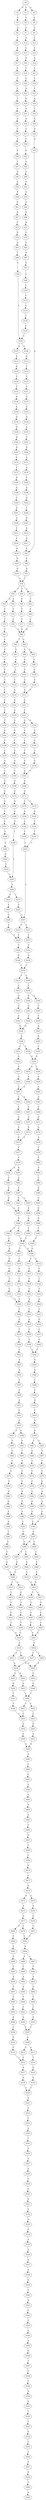strict digraph  {
	S0 -> S1 [ label = T ];
	S0 -> S2 [ label = G ];
	S0 -> S3 [ label = G ];
	S1 -> S4 [ label = C ];
	S2 -> S5 [ label = C ];
	S3 -> S6 [ label = A ];
	S4 -> S7 [ label = C ];
	S5 -> S8 [ label = G ];
	S6 -> S9 [ label = C ];
	S7 -> S10 [ label = A ];
	S8 -> S11 [ label = T ];
	S9 -> S12 [ label = C ];
	S10 -> S13 [ label = C ];
	S11 -> S14 [ label = G ];
	S12 -> S15 [ label = A ];
	S13 -> S16 [ label = G ];
	S14 -> S17 [ label = A ];
	S15 -> S18 [ label = A ];
	S16 -> S19 [ label = T ];
	S17 -> S20 [ label = C ];
	S18 -> S21 [ label = A ];
	S19 -> S22 [ label = A ];
	S20 -> S23 [ label = T ];
	S21 -> S24 [ label = T ];
	S22 -> S25 [ label = A ];
	S23 -> S26 [ label = C ];
	S24 -> S27 [ label = T ];
	S25 -> S28 [ label = G ];
	S26 -> S29 [ label = T ];
	S27 -> S30 [ label = A ];
	S28 -> S31 [ label = A ];
	S29 -> S32 [ label = C ];
	S30 -> S33 [ label = C ];
	S31 -> S34 [ label = A ];
	S32 -> S35 [ label = G ];
	S33 -> S36 [ label = G ];
	S34 -> S37 [ label = C ];
	S35 -> S38 [ label = C ];
	S36 -> S39 [ label = A ];
	S37 -> S40 [ label = C ];
	S38 -> S41 [ label = A ];
	S39 -> S42 [ label = G ];
	S40 -> S43 [ label = A ];
	S41 -> S44 [ label = C ];
	S42 -> S45 [ label = A ];
	S43 -> S46 [ label = G ];
	S44 -> S47 [ label = T ];
	S45 -> S48 [ label = G ];
	S46 -> S49 [ label = C ];
	S47 -> S50 [ label = G ];
	S48 -> S51 [ label = G ];
	S49 -> S52 [ label = G ];
	S50 -> S53 [ label = G ];
	S51 -> S54 [ label = T ];
	S52 -> S55 [ label = A ];
	S53 -> S56 [ label = T ];
	S54 -> S57 [ label = A ];
	S54 -> S58 [ label = C ];
	S54 -> S59 [ label = T ];
	S55 -> S60 [ label = A ];
	S56 -> S61 [ label = G ];
	S57 -> S62 [ label = C ];
	S58 -> S63 [ label = G ];
	S58 -> S64 [ label = C ];
	S59 -> S65 [ label = C ];
	S60 -> S66 [ label = G ];
	S61 -> S67 [ label = G ];
	S62 -> S68 [ label = C ];
	S63 -> S69 [ label = T ];
	S64 -> S70 [ label = C ];
	S65 -> S71 [ label = C ];
	S66 -> S72 [ label = A ];
	S67 -> S73 [ label = T ];
	S68 -> S74 [ label = C ];
	S69 -> S75 [ label = T ];
	S70 -> S76 [ label = C ];
	S71 -> S77 [ label = C ];
	S72 -> S78 [ label = C ];
	S73 -> S79 [ label = G ];
	S74 -> S80 [ label = G ];
	S75 -> S81 [ label = T ];
	S76 -> S80 [ label = G ];
	S77 -> S80 [ label = G ];
	S78 -> S82 [ label = A ];
	S79 -> S83 [ label = A ];
	S80 -> S84 [ label = A ];
	S80 -> S85 [ label = T ];
	S81 -> S86 [ label = C ];
	S82 -> S87 [ label = A ];
	S83 -> S88 [ label = T ];
	S84 -> S89 [ label = G ];
	S84 -> S90 [ label = A ];
	S85 -> S91 [ label = G ];
	S86 -> S92 [ label = C ];
	S87 -> S93 [ label = G ];
	S88 -> S94 [ label = C ];
	S89 -> S95 [ label = A ];
	S90 -> S96 [ label = A ];
	S91 -> S97 [ label = G ];
	S92 -> S98 [ label = C ];
	S93 -> S99 [ label = C ];
	S94 -> S100 [ label = C ];
	S95 -> S101 [ label = G ];
	S96 -> S102 [ label = G ];
	S97 -> S103 [ label = A ];
	S98 -> S104 [ label = T ];
	S99 -> S105 [ label = C ];
	S100 -> S106 [ label = C ];
	S100 -> S107 [ label = G ];
	S101 -> S108 [ label = A ];
	S102 -> S109 [ label = A ];
	S103 -> S110 [ label = C ];
	S104 -> S111 [ label = T ];
	S105 -> S112 [ label = T ];
	S106 -> S113 [ label = G ];
	S107 -> S114 [ label = A ];
	S108 -> S115 [ label = A ];
	S109 -> S115 [ label = A ];
	S110 -> S116 [ label = A ];
	S111 -> S117 [ label = T ];
	S112 -> S118 [ label = A ];
	S113 -> S119 [ label = T ];
	S114 -> S120 [ label = A ];
	S115 -> S121 [ label = G ];
	S116 -> S122 [ label = G ];
	S117 -> S123 [ label = C ];
	S118 -> S124 [ label = T ];
	S119 -> S125 [ label = C ];
	S120 -> S126 [ label = C ];
	S121 -> S127 [ label = T ];
	S122 -> S128 [ label = A ];
	S123 -> S129 [ label = C ];
	S124 -> S130 [ label = C ];
	S125 -> S131 [ label = C ];
	S126 -> S132 [ label = C ];
	S127 -> S133 [ label = A ];
	S127 -> S134 [ label = G ];
	S128 -> S135 [ label = A ];
	S129 -> S136 [ label = T ];
	S130 -> S100 [ label = C ];
	S131 -> S137 [ label = G ];
	S132 -> S138 [ label = G ];
	S133 -> S139 [ label = C ];
	S134 -> S140 [ label = A ];
	S135 -> S141 [ label = G ];
	S136 -> S142 [ label = A ];
	S137 -> S143 [ label = G ];
	S138 -> S144 [ label = A ];
	S139 -> S145 [ label = C ];
	S140 -> S146 [ label = C ];
	S141 -> S147 [ label = T ];
	S142 -> S148 [ label = T ];
	S143 -> S149 [ label = G ];
	S144 -> S150 [ label = G ];
	S145 -> S151 [ label = T ];
	S146 -> S152 [ label = T ];
	S147 -> S153 [ label = A ];
	S148 -> S154 [ label = C ];
	S149 -> S155 [ label = A ];
	S150 -> S156 [ label = G ];
	S151 -> S157 [ label = A ];
	S152 -> S158 [ label = A ];
	S153 -> S159 [ label = G ];
	S154 -> S160 [ label = G ];
	S155 -> S161 [ label = C ];
	S156 -> S162 [ label = G ];
	S157 -> S163 [ label = A ];
	S158 -> S163 [ label = A ];
	S159 -> S164 [ label = C ];
	S160 -> S165 [ label = C ];
	S161 -> S166 [ label = G ];
	S162 -> S167 [ label = G ];
	S163 -> S168 [ label = A ];
	S164 -> S169 [ label = G ];
	S165 -> S170 [ label = A ];
	S166 -> S171 [ label = A ];
	S167 -> S172 [ label = C ];
	S168 -> S173 [ label = G ];
	S169 -> S174 [ label = A ];
	S170 -> S175 [ label = A ];
	S171 -> S176 [ label = A ];
	S172 -> S177 [ label = T ];
	S173 -> S178 [ label = C ];
	S173 -> S179 [ label = T ];
	S174 -> S180 [ label = G ];
	S175 -> S181 [ label = C ];
	S176 -> S182 [ label = T ];
	S177 -> S183 [ label = G ];
	S178 -> S184 [ label = A ];
	S179 -> S185 [ label = A ];
	S180 -> S186 [ label = A ];
	S181 -> S187 [ label = T ];
	S182 -> S188 [ label = A ];
	S183 -> S189 [ label = G ];
	S184 -> S190 [ label = T ];
	S185 -> S191 [ label = T ];
	S186 -> S192 [ label = G ];
	S187 -> S193 [ label = C ];
	S188 -> S194 [ label = G ];
	S189 -> S195 [ label = T ];
	S190 -> S196 [ label = T ];
	S191 -> S197 [ label = T ];
	S192 -> S198 [ label = T ];
	S193 -> S199 [ label = C ];
	S194 -> S200 [ label = T ];
	S195 -> S201 [ label = G ];
	S196 -> S202 [ label = C ];
	S197 -> S202 [ label = C ];
	S198 -> S203 [ label = T ];
	S199 -> S204 [ label = A ];
	S200 -> S205 [ label = G ];
	S201 -> S206 [ label = A ];
	S202 -> S207 [ label = C ];
	S203 -> S208 [ label = T ];
	S204 -> S209 [ label = G ];
	S205 -> S210 [ label = A ];
	S206 -> S211 [ label = C ];
	S207 -> S212 [ label = T ];
	S207 -> S213 [ label = C ];
	S208 -> S214 [ label = C ];
	S208 -> S215 [ label = T ];
	S209 -> S216 [ label = T ];
	S210 -> S217 [ label = G ];
	S211 -> S218 [ label = C ];
	S212 -> S219 [ label = T ];
	S213 -> S220 [ label = T ];
	S214 -> S221 [ label = C ];
	S215 -> S222 [ label = C ];
	S216 -> S203 [ label = T ];
	S217 -> S45 [ label = A ];
	S218 -> S223 [ label = A ];
	S219 -> S224 [ label = T ];
	S220 -> S225 [ label = T ];
	S221 -> S226 [ label = C ];
	S222 -> S207 [ label = C ];
	S223 -> S227 [ label = G ];
	S224 -> S228 [ label = G ];
	S225 -> S229 [ label = G ];
	S226 -> S230 [ label = C ];
	S227 -> S231 [ label = G ];
	S228 -> S232 [ label = T ];
	S229 -> S232 [ label = T ];
	S230 -> S220 [ label = T ];
	S231 -> S54 [ label = T ];
	S232 -> S233 [ label = C ];
	S232 -> S234 [ label = T ];
	S233 -> S235 [ label = C ];
	S234 -> S236 [ label = T ];
	S235 -> S237 [ label = G ];
	S236 -> S238 [ label = G ];
	S236 -> S239 [ label = A ];
	S237 -> S240 [ label = A ];
	S238 -> S241 [ label = A ];
	S239 -> S242 [ label = C ];
	S240 -> S243 [ label = C ];
	S241 -> S244 [ label = C ];
	S242 -> S245 [ label = T ];
	S243 -> S246 [ label = G ];
	S244 -> S246 [ label = G ];
	S245 -> S247 [ label = G ];
	S246 -> S248 [ label = G ];
	S247 -> S249 [ label = G ];
	S248 -> S250 [ label = T ];
	S248 -> S251 [ label = C ];
	S249 -> S252 [ label = T ];
	S250 -> S253 [ label = G ];
	S251 -> S254 [ label = G ];
	S252 -> S253 [ label = G ];
	S253 -> S255 [ label = A ];
	S253 -> S256 [ label = T ];
	S254 -> S257 [ label = A ];
	S255 -> S258 [ label = A ];
	S256 -> S259 [ label = C ];
	S257 -> S260 [ label = A ];
	S258 -> S261 [ label = A ];
	S259 -> S262 [ label = A ];
	S260 -> S261 [ label = A ];
	S261 -> S263 [ label = C ];
	S261 -> S264 [ label = A ];
	S262 -> S265 [ label = A ];
	S263 -> S266 [ label = C ];
	S264 -> S267 [ label = C ];
	S265 -> S268 [ label = C ];
	S266 -> S269 [ label = A ];
	S267 -> S270 [ label = A ];
	S268 -> S271 [ label = G ];
	S269 -> S272 [ label = A ];
	S270 -> S273 [ label = A ];
	S271 -> S274 [ label = A ];
	S272 -> S275 [ label = G ];
	S273 -> S275 [ label = G ];
	S274 -> S276 [ label = A ];
	S275 -> S277 [ label = T ];
	S276 -> S278 [ label = T ];
	S277 -> S279 [ label = C ];
	S278 -> S280 [ label = C ];
	S279 -> S281 [ label = G ];
	S279 -> S282 [ label = A ];
	S280 -> S283 [ label = A ];
	S281 -> S284 [ label = A ];
	S282 -> S285 [ label = A ];
	S283 -> S286 [ label = C ];
	S284 -> S287 [ label = A ];
	S285 -> S288 [ label = A ];
	S286 -> S289 [ label = G ];
	S287 -> S290 [ label = A ];
	S287 -> S291 [ label = G ];
	S288 -> S292 [ label = G ];
	S289 -> S293 [ label = G ];
	S290 -> S294 [ label = A ];
	S291 -> S295 [ label = A ];
	S292 -> S295 [ label = A ];
	S293 -> S296 [ label = G ];
	S294 -> S297 [ label = G ];
	S295 -> S298 [ label = G ];
	S296 -> S299 [ label = G ];
	S297 -> S300 [ label = T ];
	S298 -> S301 [ label = T ];
	S298 -> S302 [ label = C ];
	S299 -> S303 [ label = T ];
	S300 -> S304 [ label = C ];
	S301 -> S304 [ label = C ];
	S302 -> S305 [ label = C ];
	S303 -> S306 [ label = C ];
	S304 -> S307 [ label = T ];
	S304 -> S308 [ label = G ];
	S305 -> S309 [ label = G ];
	S306 -> S308 [ label = G ];
	S307 -> S310 [ label = C ];
	S308 -> S311 [ label = A ];
	S308 -> S312 [ label = T ];
	S309 -> S313 [ label = G ];
	S310 -> S314 [ label = C ];
	S311 -> S315 [ label = C ];
	S312 -> S316 [ label = C ];
	S313 -> S317 [ label = C ];
	S314 -> S318 [ label = T ];
	S315 -> S319 [ label = T ];
	S316 -> S320 [ label = T ];
	S317 -> S321 [ label = T ];
	S318 -> S322 [ label = C ];
	S319 -> S323 [ label = T ];
	S320 -> S324 [ label = T ];
	S321 -> S325 [ label = C ];
	S322 -> S326 [ label = A ];
	S323 -> S327 [ label = A ];
	S324 -> S328 [ label = G ];
	S325 -> S326 [ label = A ];
	S326 -> S329 [ label = C ];
	S327 -> S330 [ label = T ];
	S328 -> S331 [ label = C ];
	S329 -> S332 [ label = G ];
	S330 -> S333 [ label = G ];
	S331 -> S334 [ label = G ];
	S332 -> S335 [ label = T ];
	S333 -> S336 [ label = C ];
	S334 -> S337 [ label = C ];
	S335 -> S338 [ label = C ];
	S336 -> S339 [ label = C ];
	S337 -> S340 [ label = C ];
	S338 -> S341 [ label = T ];
	S339 -> S342 [ label = C ];
	S340 -> S342 [ label = C ];
	S341 -> S343 [ label = A ];
	S342 -> S344 [ label = G ];
	S343 -> S345 [ label = A ];
	S344 -> S346 [ label = A ];
	S345 -> S347 [ label = T ];
	S346 -> S348 [ label = C ];
	S347 -> S349 [ label = T ];
	S348 -> S350 [ label = C ];
	S349 -> S351 [ label = A ];
	S350 -> S352 [ label = G ];
	S351 -> S353 [ label = C ];
	S352 -> S354 [ label = T ];
	S353 -> S355 [ label = G ];
	S354 -> S356 [ label = A ];
	S355 -> S357 [ label = A ];
	S355 -> S358 [ label = G ];
	S356 -> S359 [ label = G ];
	S357 -> S360 [ label = C ];
	S358 -> S361 [ label = C ];
	S359 -> S362 [ label = T ];
	S359 -> S363 [ label = C ];
	S360 -> S364 [ label = A ];
	S361 -> S365 [ label = T ];
	S362 -> S366 [ label = A ];
	S363 -> S367 [ label = A ];
	S364 -> S368 [ label = T ];
	S365 -> S369 [ label = T ];
	S366 -> S370 [ label = T ];
	S367 -> S371 [ label = T ];
	S368 -> S372 [ label = A ];
	S369 -> S373 [ label = C ];
	S370 -> S374 [ label = C ];
	S371 -> S375 [ label = C ];
	S372 -> S376 [ label = C ];
	S373 -> S377 [ label = C ];
	S374 -> S378 [ label = C ];
	S375 -> S379 [ label = G ];
	S376 -> S380 [ label = G ];
	S377 -> S381 [ label = G ];
	S378 -> S382 [ label = A ];
	S379 -> S383 [ label = A ];
	S380 -> S384 [ label = G ];
	S381 -> S385 [ label = A ];
	S382 -> S386 [ label = G ];
	S383 -> S387 [ label = G ];
	S384 -> S388 [ label = A ];
	S385 -> S389 [ label = A ];
	S386 -> S390 [ label = A ];
	S387 -> S391 [ label = A ];
	S388 -> S392 [ label = A ];
	S389 -> S393 [ label = A ];
	S390 -> S394 [ label = A ];
	S391 -> S394 [ label = A ];
	S392 -> S395 [ label = T ];
	S393 -> S396 [ label = C ];
	S394 -> S397 [ label = C ];
	S395 -> S398 [ label = G ];
	S396 -> S399 [ label = G ];
	S397 -> S399 [ label = G ];
	S397 -> S400 [ label = A ];
	S398 -> S401 [ label = T ];
	S399 -> S402 [ label = C ];
	S399 -> S403 [ label = T ];
	S400 -> S404 [ label = C ];
	S401 -> S405 [ label = A ];
	S402 -> S406 [ label = C ];
	S403 -> S407 [ label = A ];
	S404 -> S408 [ label = C ];
	S405 -> S409 [ label = C ];
	S406 -> S410 [ label = C ];
	S407 -> S409 [ label = C ];
	S408 -> S411 [ label = C ];
	S409 -> S412 [ label = C ];
	S409 -> S413 [ label = A ];
	S410 -> S414 [ label = G ];
	S411 -> S414 [ label = G ];
	S412 -> S415 [ label = T ];
	S413 -> S416 [ label = C ];
	S414 -> S417 [ label = C ];
	S414 -> S418 [ label = T ];
	S415 -> S419 [ label = T ];
	S416 -> S420 [ label = T ];
	S417 -> S421 [ label = T ];
	S418 -> S422 [ label = T ];
	S419 -> S423 [ label = C ];
	S420 -> S424 [ label = C ];
	S421 -> S425 [ label = C ];
	S422 -> S426 [ label = C ];
	S423 -> S427 [ label = T ];
	S424 -> S428 [ label = T ];
	S425 -> S429 [ label = C ];
	S426 -> S430 [ label = C ];
	S427 -> S431 [ label = A ];
	S428 -> S431 [ label = A ];
	S429 -> S432 [ label = A ];
	S430 -> S432 [ label = A ];
	S431 -> S433 [ label = G ];
	S432 -> S434 [ label = G ];
	S433 -> S435 [ label = C ];
	S433 -> S436 [ label = T ];
	S434 -> S437 [ label = C ];
	S434 -> S438 [ label = T ];
	S435 -> S439 [ label = A ];
	S436 -> S440 [ label = A ];
	S437 -> S439 [ label = A ];
	S438 -> S440 [ label = A ];
	S439 -> S441 [ label = A ];
	S439 -> S442 [ label = G ];
	S440 -> S443 [ label = G ];
	S441 -> S444 [ label = G ];
	S442 -> S445 [ label = G ];
	S443 -> S446 [ label = G ];
	S444 -> S447 [ label = T ];
	S445 -> S448 [ label = T ];
	S446 -> S448 [ label = T ];
	S447 -> S449 [ label = T ];
	S448 -> S450 [ label = C ];
	S448 -> S451 [ label = T ];
	S449 -> S452 [ label = C ];
	S450 -> S453 [ label = C ];
	S451 -> S452 [ label = C ];
	S452 -> S454 [ label = G ];
	S453 -> S455 [ label = G ];
	S454 -> S456 [ label = A ];
	S455 -> S457 [ label = A ];
	S456 -> S458 [ label = G ];
	S457 -> S458 [ label = G ];
	S458 -> S459 [ label = A ];
	S459 -> S460 [ label = C ];
	S460 -> S461 [ label = C ];
	S461 -> S462 [ label = A ];
	S462 -> S463 [ label = A ];
	S463 -> S464 [ label = G ];
	S464 -> S465 [ label = A ];
	S465 -> S466 [ label = C ];
	S466 -> S467 [ label = G ];
	S467 -> S468 [ label = T ];
	S468 -> S469 [ label = C ];
	S469 -> S470 [ label = G ];
	S470 -> S471 [ label = A ];
	S471 -> S472 [ label = A ];
	S472 -> S473 [ label = G ];
	S472 -> S474 [ label = A ];
	S473 -> S475 [ label = A ];
	S474 -> S476 [ label = A ];
	S475 -> S477 [ label = G ];
	S476 -> S478 [ label = G ];
	S477 -> S479 [ label = T ];
	S477 -> S480 [ label = C ];
	S478 -> S481 [ label = T ];
	S479 -> S482 [ label = C ];
	S480 -> S483 [ label = C ];
	S481 -> S482 [ label = C ];
	S482 -> S484 [ label = A ];
	S483 -> S485 [ label = A ];
	S484 -> S486 [ label = A ];
	S484 -> S487 [ label = T ];
	S485 -> S488 [ label = C ];
	S486 -> S489 [ label = T ];
	S487 -> S490 [ label = T ];
	S488 -> S491 [ label = T ];
	S489 -> S492 [ label = A ];
	S490 -> S493 [ label = A ];
	S491 -> S494 [ label = A ];
	S492 -> S495 [ label = A ];
	S493 -> S496 [ label = C ];
	S494 -> S497 [ label = T ];
	S495 -> S498 [ label = T ];
	S496 -> S499 [ label = T ];
	S497 -> S500 [ label = T ];
	S498 -> S501 [ label = C ];
	S499 -> S502 [ label = C ];
	S500 -> S503 [ label = C ];
	S501 -> S504 [ label = A ];
	S502 -> S505 [ label = A ];
	S503 -> S506 [ label = G ];
	S504 -> S507 [ label = C ];
	S505 -> S507 [ label = C ];
	S506 -> S508 [ label = C ];
	S507 -> S509 [ label = A ];
	S508 -> S510 [ label = A ];
	S509 -> S511 [ label = A ];
	S509 -> S512 [ label = C ];
	S510 -> S513 [ label = C ];
	S511 -> S514 [ label = T ];
	S512 -> S515 [ label = T ];
	S513 -> S515 [ label = T ];
	S514 -> S516 [ label = G ];
	S515 -> S517 [ label = G ];
	S516 -> S518 [ label = G ];
	S517 -> S519 [ label = G ];
	S518 -> S520 [ label = T ];
	S519 -> S520 [ label = T ];
	S520 -> S521 [ label = A ];
	S521 -> S522 [ label = C ];
	S522 -> S523 [ label = C ];
	S523 -> S524 [ label = A ];
	S524 -> S525 [ label = T ];
	S525 -> S526 [ label = C ];
	S526 -> S527 [ label = A ];
	S527 -> S528 [ label = A ];
	S528 -> S529 [ label = C ];
	S529 -> S530 [ label = G ];
	S530 -> S531 [ label = G ];
	S531 -> S532 [ label = G ];
	S532 -> S533 [ label = G ];
	S533 -> S534 [ label = A ];
	S534 -> S535 [ label = A ];
	S535 -> S536 [ label = A ];
	S536 -> S537 [ label = A ];
	S537 -> S538 [ label = A ];
	S538 -> S539 [ label = G ];
	S539 -> S540 [ label = C ];
	S540 -> S541 [ label = G ];
	S541 -> S542 [ label = A ];
	S542 -> S543 [ label = C ];
	S543 -> S544 [ label = G ];
	S544 -> S545 [ label = A ];
	S545 -> S546 [ label = G ];
	S546 -> S547 [ label = T ];
	S547 -> S548 [ label = G ];
	S548 -> S549 [ label = T ];
	S549 -> S550 [ label = G ];
	S550 -> S551 [ label = G ];
	S551 -> S552 [ label = T ];
	S552 -> S553 [ label = T ];
	S553 -> S554 [ label = G ];
	S554 -> S555 [ label = T ];
	S555 -> S556 [ label = T ];
	S556 -> S557 [ label = C ];
	S557 -> S558 [ label = G ];
	S558 -> S559 [ label = T ];
	S559 -> S560 [ label = A ];
}
